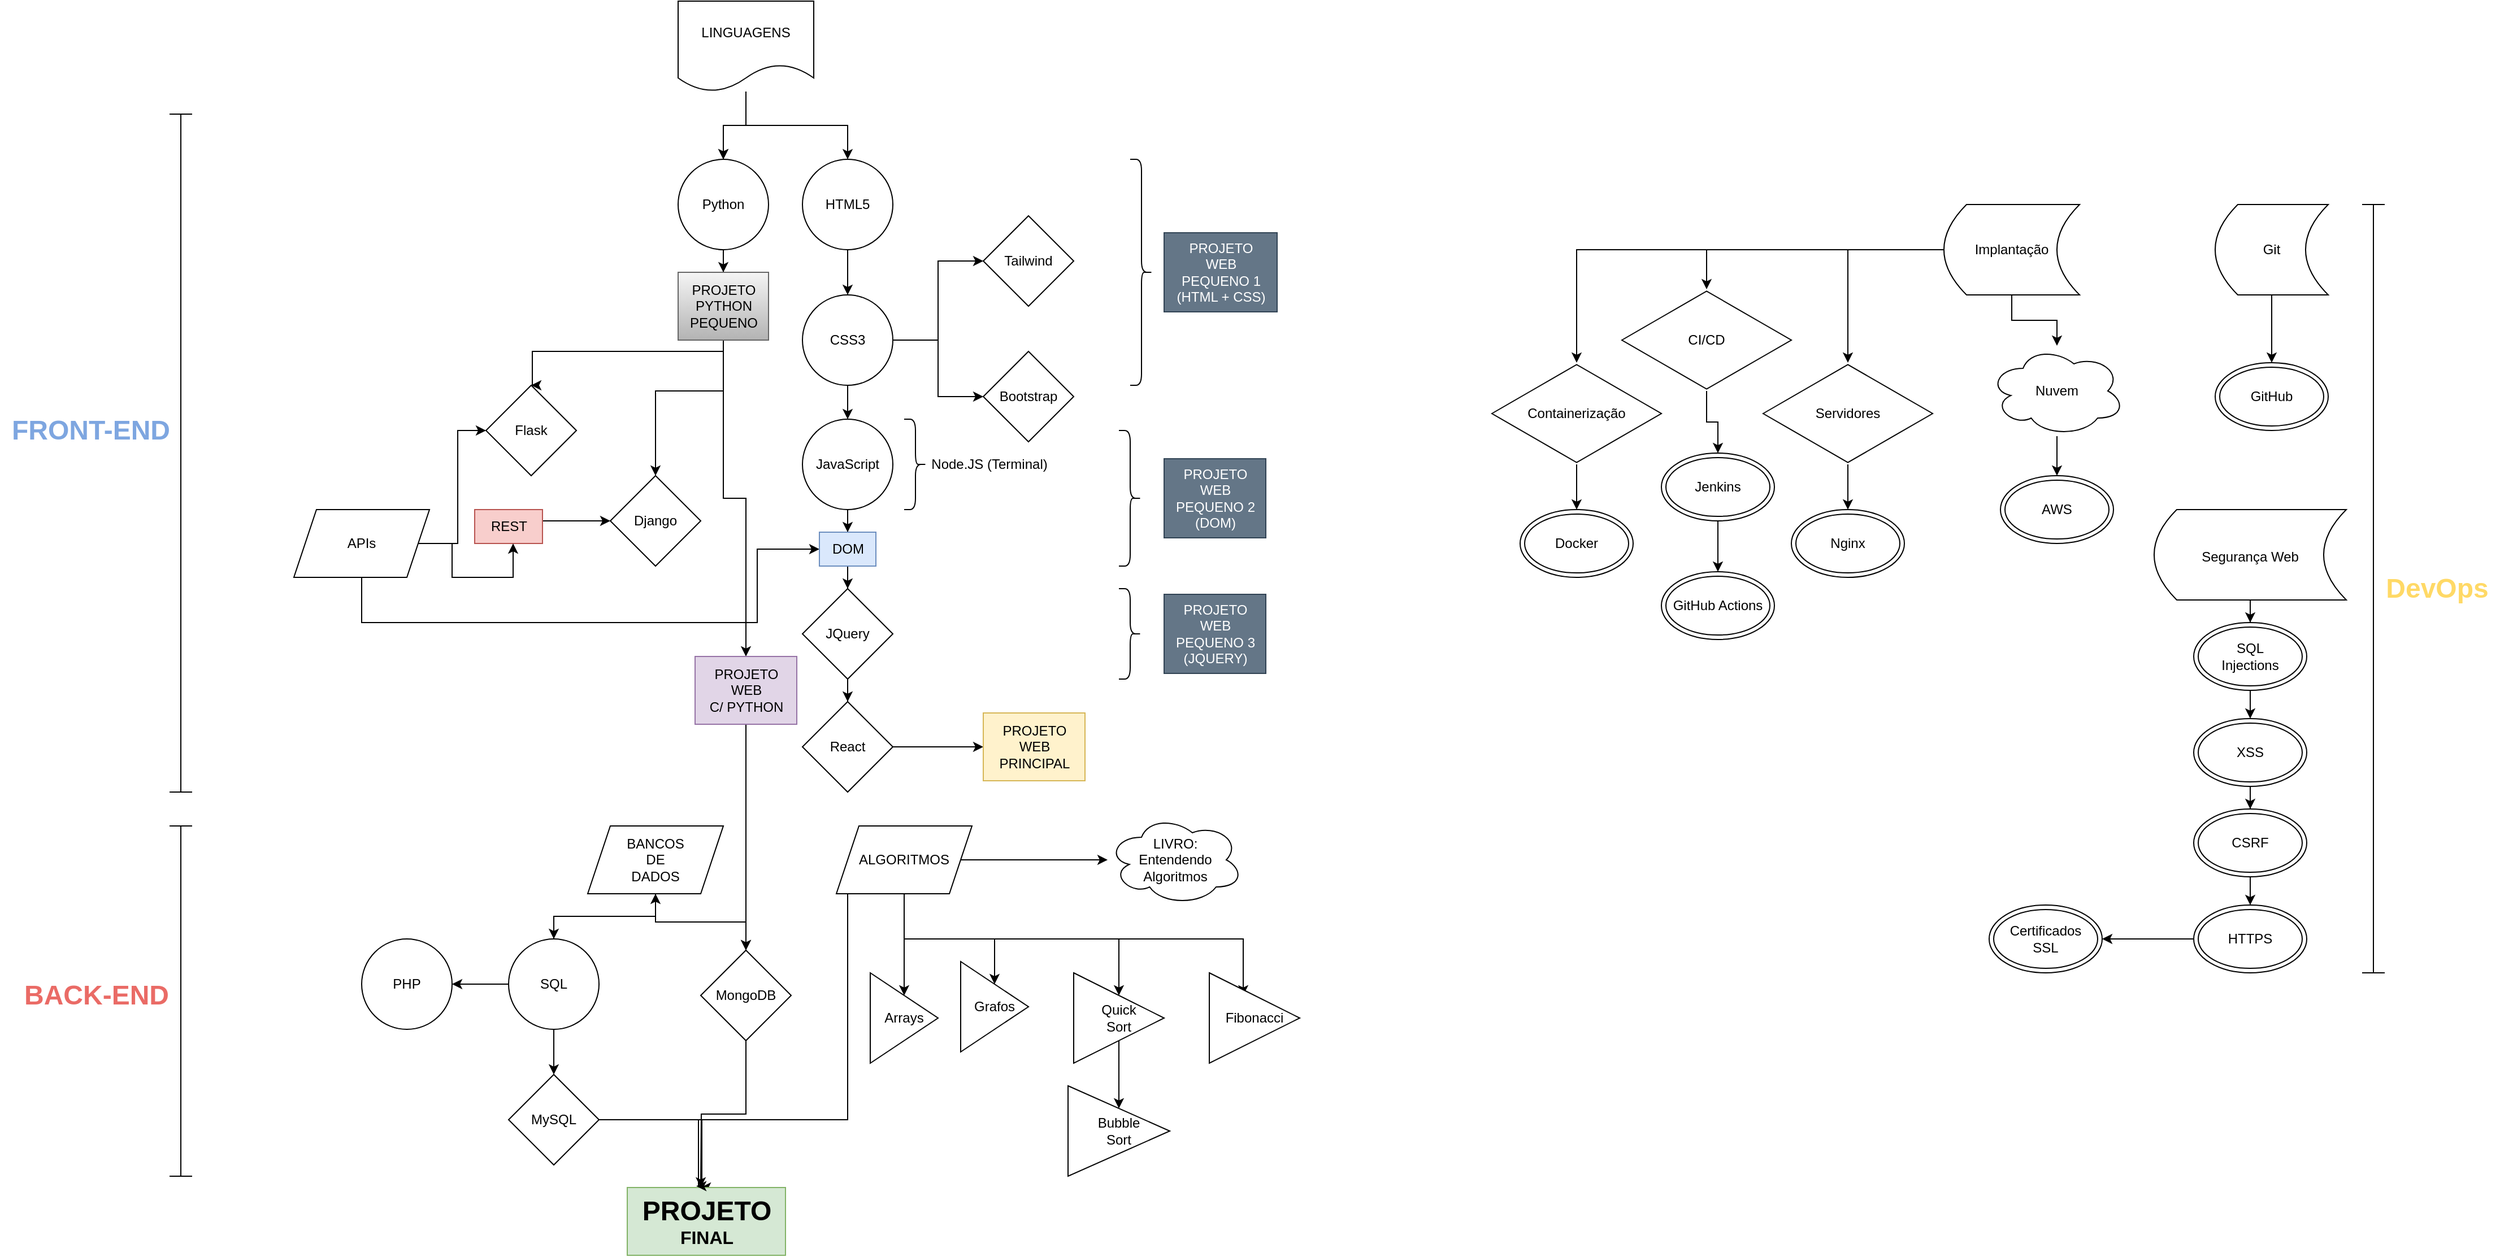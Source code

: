 <!--[if IE]><meta http-equiv="X-UA-Compatible" content="IE=5,IE=9" ><![endif]-->
<!DOCTYPE html>
<html>
<head>
<title>Full Stack Python.drawio.html</title>
<meta charset="utf-8"/>
</head>
<body>
<div class="mxgraph" style="max-width:100%;border:1px solid transparent;" data-mxgraph="{&quot;highlight&quot;:&quot;#0000ff&quot;,&quot;nav&quot;:true,&quot;resize&quot;:true,&quot;xml&quot;:&quot;&lt;mxfile host=\&quot;app.diagrams.net\&quot; agent=\&quot;Mozilla/5.0 (Windows NT 10.0; Win64; x64) AppleWebKit/537.36 (KHTML, like Gecko) Chrome/127.0.0.0 Safari/537.36\&quot; version=\&quot;24.7.4\&quot;&gt;&lt;diagram id=\&quot;C5RBs43oDa-KdzZeNtuy\&quot; name=\&quot;Page-1\&quot;&gt;&lt;mxGraphModel dx=\&quot;3217\&quot; dy=\&quot;1253\&quot; grid=\&quot;1\&quot; gridSize=\&quot;10\&quot; guides=\&quot;1\&quot; tooltips=\&quot;1\&quot; connect=\&quot;1\&quot; arrows=\&quot;1\&quot; fold=\&quot;1\&quot; page=\&quot;1\&quot; pageScale=\&quot;1\&quot; pageWidth=\&quot;827\&quot; pageHeight=\&quot;1169\&quot; math=\&quot;0\&quot; shadow=\&quot;0\&quot;&gt;&lt;root&gt;&lt;mxCell id=\&quot;WIyWlLk6GJQsqaUBKTNV-0\&quot;/&gt;&lt;mxCell id=\&quot;WIyWlLk6GJQsqaUBKTNV-1\&quot; parent=\&quot;WIyWlLk6GJQsqaUBKTNV-0\&quot;/&gt;&lt;mxCell id=\&quot;lRtglAJ0Ccgy0M72umLI-12\&quot; value=\&quot;\&quot; style=\&quot;edgeStyle=orthogonalEdgeStyle;rounded=0;orthogonalLoop=1;jettySize=auto;html=1;\&quot; parent=\&quot;WIyWlLk6GJQsqaUBKTNV-1\&quot; source=\&quot;lRtglAJ0Ccgy0M72umLI-10\&quot; target=\&quot;lRtglAJ0Ccgy0M72umLI-11\&quot; edge=\&quot;1\&quot;&gt;&lt;mxGeometry relative=\&quot;1\&quot; as=\&quot;geometry\&quot;/&gt;&lt;/mxCell&gt;&lt;mxCell id=\&quot;lRtglAJ0Ccgy0M72umLI-13\&quot; value=\&quot;\&quot; style=\&quot;edgeStyle=orthogonalEdgeStyle;rounded=0;orthogonalLoop=1;jettySize=auto;html=1;\&quot; parent=\&quot;WIyWlLk6GJQsqaUBKTNV-1\&quot; source=\&quot;lRtglAJ0Ccgy0M72umLI-10\&quot; target=\&quot;lRtglAJ0Ccgy0M72umLI-11\&quot; edge=\&quot;1\&quot;&gt;&lt;mxGeometry relative=\&quot;1\&quot; as=\&quot;geometry\&quot;/&gt;&lt;/mxCell&gt;&lt;mxCell id=\&quot;lRtglAJ0Ccgy0M72umLI-15\&quot; value=\&quot;\&quot; style=\&quot;edgeStyle=orthogonalEdgeStyle;rounded=0;orthogonalLoop=1;jettySize=auto;html=1;\&quot; parent=\&quot;WIyWlLk6GJQsqaUBKTNV-1\&quot; source=\&quot;lRtglAJ0Ccgy0M72umLI-10\&quot; target=\&quot;lRtglAJ0Ccgy0M72umLI-14\&quot; edge=\&quot;1\&quot;&gt;&lt;mxGeometry relative=\&quot;1\&quot; as=\&quot;geometry\&quot;/&gt;&lt;/mxCell&gt;&lt;mxCell id=\&quot;lRtglAJ0Ccgy0M72umLI-10\&quot; value=\&quot;LINGUAGENS\&quot; style=\&quot;shape=document;whiteSpace=wrap;html=1;boundedLbl=1;\&quot; parent=\&quot;WIyWlLk6GJQsqaUBKTNV-1\&quot; vertex=\&quot;1\&quot;&gt;&lt;mxGeometry x=\&quot;-150\&quot; y=\&quot;20\&quot; width=\&quot;120\&quot; height=\&quot;80\&quot; as=\&quot;geometry\&quot;/&gt;&lt;/mxCell&gt;&lt;mxCell id=\&quot;lRtglAJ0Ccgy0M72umLI-53\&quot; style=\&quot;edgeStyle=orthogonalEdgeStyle;rounded=0;orthogonalLoop=1;jettySize=auto;html=1;\&quot; parent=\&quot;WIyWlLk6GJQsqaUBKTNV-1\&quot; source=\&quot;lRtglAJ0Ccgy0M72umLI-94\&quot; target=\&quot;lRtglAJ0Ccgy0M72umLI-51\&quot; edge=\&quot;1\&quot;&gt;&lt;mxGeometry relative=\&quot;1\&quot; as=\&quot;geometry\&quot;/&gt;&lt;/mxCell&gt;&lt;mxCell id=\&quot;lRtglAJ0Ccgy0M72umLI-54\&quot; style=\&quot;edgeStyle=orthogonalEdgeStyle;rounded=0;orthogonalLoop=1;jettySize=auto;html=1;\&quot; parent=\&quot;WIyWlLk6GJQsqaUBKTNV-1\&quot; edge=\&quot;1\&quot;&gt;&lt;mxGeometry relative=\&quot;1\&quot; as=\&quot;geometry\&quot;&gt;&lt;mxPoint x=\&quot;-170\&quot; y=\&quot;440\&quot; as=\&quot;targetPoint\&quot;/&gt;&lt;mxPoint x=\&quot;-110\&quot; y=\&quot;290\&quot; as=\&quot;sourcePoint\&quot;/&gt;&lt;Array as=\&quot;points\&quot;&gt;&lt;mxPoint x=\&quot;-110\&quot; y=\&quot;365\&quot;/&gt;&lt;mxPoint x=\&quot;-170\&quot; y=\&quot;365\&quot;/&gt;&lt;mxPoint x=\&quot;-170\&quot; y=\&quot;440\&quot;/&gt;&lt;/Array&gt;&lt;/mxGeometry&gt;&lt;/mxCell&gt;&lt;mxCell id=\&quot;lRtglAJ0Ccgy0M72umLI-86\&quot; style=\&quot;edgeStyle=orthogonalEdgeStyle;rounded=0;orthogonalLoop=1;jettySize=auto;html=1;\&quot; parent=\&quot;WIyWlLk6GJQsqaUBKTNV-1\&quot; edge=\&quot;1\&quot;&gt;&lt;mxGeometry relative=\&quot;1\&quot; as=\&quot;geometry\&quot;&gt;&lt;mxPoint x=\&quot;-280\&quot; y=\&quot;360\&quot; as=\&quot;targetPoint\&quot;/&gt;&lt;mxPoint x=\&quot;-110\&quot; y=\&quot;260\&quot; as=\&quot;sourcePoint\&quot;/&gt;&lt;Array as=\&quot;points\&quot;&gt;&lt;mxPoint x=\&quot;-110\&quot; y=\&quot;330\&quot;/&gt;&lt;mxPoint x=\&quot;-279\&quot; y=\&quot;330\&quot;/&gt;&lt;/Array&gt;&lt;/mxGeometry&gt;&lt;/mxCell&gt;&lt;mxCell id=\&quot;lRtglAJ0Ccgy0M72umLI-11\&quot; value=\&quot;Python\&quot; style=\&quot;ellipse;whiteSpace=wrap;html=1;\&quot; parent=\&quot;WIyWlLk6GJQsqaUBKTNV-1\&quot; vertex=\&quot;1\&quot;&gt;&lt;mxGeometry x=\&quot;-150\&quot; y=\&quot;160\&quot; width=\&quot;80\&quot; height=\&quot;80\&quot; as=\&quot;geometry\&quot;/&gt;&lt;/mxCell&gt;&lt;mxCell id=\&quot;lRtglAJ0Ccgy0M72umLI-17\&quot; value=\&quot;\&quot; style=\&quot;edgeStyle=orthogonalEdgeStyle;rounded=0;orthogonalLoop=1;jettySize=auto;html=1;\&quot; parent=\&quot;WIyWlLk6GJQsqaUBKTNV-1\&quot; source=\&quot;lRtglAJ0Ccgy0M72umLI-14\&quot; target=\&quot;lRtglAJ0Ccgy0M72umLI-16\&quot; edge=\&quot;1\&quot;&gt;&lt;mxGeometry relative=\&quot;1\&quot; as=\&quot;geometry\&quot;/&gt;&lt;/mxCell&gt;&lt;mxCell id=\&quot;lRtglAJ0Ccgy0M72umLI-14\&quot; value=\&quot;HTML5\&quot; style=\&quot;ellipse;whiteSpace=wrap;html=1;\&quot; parent=\&quot;WIyWlLk6GJQsqaUBKTNV-1\&quot; vertex=\&quot;1\&quot;&gt;&lt;mxGeometry x=\&quot;-40\&quot; y=\&quot;160\&quot; width=\&quot;80\&quot; height=\&quot;80\&quot; as=\&quot;geometry\&quot;/&gt;&lt;/mxCell&gt;&lt;mxCell id=\&quot;lRtglAJ0Ccgy0M72umLI-19\&quot; value=\&quot;\&quot; style=\&quot;edgeStyle=orthogonalEdgeStyle;rounded=0;orthogonalLoop=1;jettySize=auto;html=1;\&quot; parent=\&quot;WIyWlLk6GJQsqaUBKTNV-1\&quot; source=\&quot;lRtglAJ0Ccgy0M72umLI-16\&quot; target=\&quot;lRtglAJ0Ccgy0M72umLI-18\&quot; edge=\&quot;1\&quot;&gt;&lt;mxGeometry relative=\&quot;1\&quot; as=\&quot;geometry\&quot;/&gt;&lt;/mxCell&gt;&lt;mxCell id=\&quot;lRtglAJ0Ccgy0M72umLI-33\&quot; value=\&quot;\&quot; style=\&quot;edgeStyle=orthogonalEdgeStyle;rounded=0;orthogonalLoop=1;jettySize=auto;html=1;\&quot; parent=\&quot;WIyWlLk6GJQsqaUBKTNV-1\&quot; source=\&quot;lRtglAJ0Ccgy0M72umLI-16\&quot; target=\&quot;lRtglAJ0Ccgy0M72umLI-32\&quot; edge=\&quot;1\&quot;&gt;&lt;mxGeometry relative=\&quot;1\&quot; as=\&quot;geometry\&quot;/&gt;&lt;/mxCell&gt;&lt;mxCell id=\&quot;lRtglAJ0Ccgy0M72umLI-37\&quot; value=\&quot;\&quot; style=\&quot;edgeStyle=orthogonalEdgeStyle;rounded=0;orthogonalLoop=1;jettySize=auto;html=1;\&quot; parent=\&quot;WIyWlLk6GJQsqaUBKTNV-1\&quot; source=\&quot;lRtglAJ0Ccgy0M72umLI-16\&quot; target=\&quot;lRtglAJ0Ccgy0M72umLI-36\&quot; edge=\&quot;1\&quot;&gt;&lt;mxGeometry relative=\&quot;1\&quot; as=\&quot;geometry\&quot;/&gt;&lt;/mxCell&gt;&lt;mxCell id=\&quot;lRtglAJ0Ccgy0M72umLI-16\&quot; value=\&quot;CSS3\&quot; style=\&quot;ellipse;whiteSpace=wrap;html=1;\&quot; parent=\&quot;WIyWlLk6GJQsqaUBKTNV-1\&quot; vertex=\&quot;1\&quot;&gt;&lt;mxGeometry x=\&quot;-40\&quot; y=\&quot;280\&quot; width=\&quot;80\&quot; height=\&quot;80\&quot; as=\&quot;geometry\&quot;/&gt;&lt;/mxCell&gt;&lt;mxCell id=\&quot;lRtglAJ0Ccgy0M72umLI-25\&quot; value=\&quot;\&quot; style=\&quot;edgeStyle=orthogonalEdgeStyle;rounded=0;orthogonalLoop=1;jettySize=auto;html=1;\&quot; parent=\&quot;WIyWlLk6GJQsqaUBKTNV-1\&quot; source=\&quot;lRtglAJ0Ccgy0M72umLI-89\&quot; target=\&quot;lRtglAJ0Ccgy0M72umLI-24\&quot; edge=\&quot;1\&quot;&gt;&lt;mxGeometry relative=\&quot;1\&quot; as=\&quot;geometry\&quot;/&gt;&lt;/mxCell&gt;&lt;mxCell id=\&quot;lRtglAJ0Ccgy0M72umLI-18\&quot; value=\&quot;JavaScript\&quot; style=\&quot;ellipse;whiteSpace=wrap;html=1;\&quot; parent=\&quot;WIyWlLk6GJQsqaUBKTNV-1\&quot; vertex=\&quot;1\&quot;&gt;&lt;mxGeometry x=\&quot;-40\&quot; y=\&quot;390\&quot; width=\&quot;80\&quot; height=\&quot;80\&quot; as=\&quot;geometry\&quot;/&gt;&lt;/mxCell&gt;&lt;mxCell id=\&quot;lRtglAJ0Ccgy0M72umLI-20\&quot; value=\&quot;\&quot; style=\&quot;shape=curlyBracket;whiteSpace=wrap;html=1;rounded=1;labelPosition=left;verticalLabelPosition=middle;align=right;verticalAlign=middle;rotation=-180;\&quot; parent=\&quot;WIyWlLk6GJQsqaUBKTNV-1\&quot; vertex=\&quot;1\&quot;&gt;&lt;mxGeometry x=\&quot;50\&quot; y=\&quot;390\&quot; width=\&quot;20\&quot; height=\&quot;80\&quot; as=\&quot;geometry\&quot;/&gt;&lt;/mxCell&gt;&lt;mxCell id=\&quot;lRtglAJ0Ccgy0M72umLI-21\&quot; value=\&quot;Node.JS (Terminal)\&quot; style=\&quot;text;html=1;align=center;verticalAlign=middle;resizable=0;points=[];autosize=1;strokeColor=none;fillColor=none;\&quot; parent=\&quot;WIyWlLk6GJQsqaUBKTNV-1\&quot; vertex=\&quot;1\&quot;&gt;&lt;mxGeometry x=\&quot;60\&quot; y=\&quot;415\&quot; width=\&quot;130\&quot; height=\&quot;30\&quot; as=\&quot;geometry\&quot;/&gt;&lt;/mxCell&gt;&lt;mxCell id=\&quot;lRtglAJ0Ccgy0M72umLI-22\&quot; value=\&quot;\&quot; style=\&quot;shape=crossbar;whiteSpace=wrap;html=1;rounded=1;direction=south;\&quot; parent=\&quot;WIyWlLk6GJQsqaUBKTNV-1\&quot; vertex=\&quot;1\&quot;&gt;&lt;mxGeometry x=\&quot;-600\&quot; y=\&quot;120\&quot; width=\&quot;20\&quot; height=\&quot;600\&quot; as=\&quot;geometry\&quot;/&gt;&lt;/mxCell&gt;&lt;mxCell id=\&quot;lRtglAJ0Ccgy0M72umLI-27\&quot; value=\&quot;\&quot; style=\&quot;edgeStyle=orthogonalEdgeStyle;rounded=0;orthogonalLoop=1;jettySize=auto;html=1;\&quot; parent=\&quot;WIyWlLk6GJQsqaUBKTNV-1\&quot; source=\&quot;lRtglAJ0Ccgy0M72umLI-24\&quot; target=\&quot;lRtglAJ0Ccgy0M72umLI-26\&quot; edge=\&quot;1\&quot;&gt;&lt;mxGeometry relative=\&quot;1\&quot; as=\&quot;geometry\&quot;/&gt;&lt;/mxCell&gt;&lt;mxCell id=\&quot;lRtglAJ0Ccgy0M72umLI-24\&quot; value=\&quot;JQuery\&quot; style=\&quot;rhombus;whiteSpace=wrap;html=1;\&quot; parent=\&quot;WIyWlLk6GJQsqaUBKTNV-1\&quot; vertex=\&quot;1\&quot;&gt;&lt;mxGeometry x=\&quot;-40\&quot; y=\&quot;540\&quot; width=\&quot;80\&quot; height=\&quot;80\&quot; as=\&quot;geometry\&quot;/&gt;&lt;/mxCell&gt;&lt;mxCell id=\&quot;lRtglAJ0Ccgy0M72umLI-96\&quot; style=\&quot;edgeStyle=orthogonalEdgeStyle;rounded=0;orthogonalLoop=1;jettySize=auto;html=1;\&quot; parent=\&quot;WIyWlLk6GJQsqaUBKTNV-1\&quot; source=\&quot;lRtglAJ0Ccgy0M72umLI-26\&quot; edge=\&quot;1\&quot;&gt;&lt;mxGeometry relative=\&quot;1\&quot; as=\&quot;geometry\&quot;&gt;&lt;mxPoint x=\&quot;120\&quot; y=\&quot;680\&quot; as=\&quot;targetPoint\&quot;/&gt;&lt;/mxGeometry&gt;&lt;/mxCell&gt;&lt;mxCell id=\&quot;lRtglAJ0Ccgy0M72umLI-26\&quot; value=\&quot;React\&quot; style=\&quot;rhombus;whiteSpace=wrap;html=1;\&quot; parent=\&quot;WIyWlLk6GJQsqaUBKTNV-1\&quot; vertex=\&quot;1\&quot;&gt;&lt;mxGeometry x=\&quot;-40\&quot; y=\&quot;640\&quot; width=\&quot;80\&quot; height=\&quot;80\&quot; as=\&quot;geometry\&quot;/&gt;&lt;/mxCell&gt;&lt;mxCell id=\&quot;lRtglAJ0Ccgy0M72umLI-28\&quot; value=\&quot;&amp;lt;b&amp;gt;&amp;lt;font color=&amp;quot;#7ea6e0&amp;quot; style=&amp;quot;font-size: 24px;&amp;quot;&amp;gt;FRONT-END&amp;lt;/font&amp;gt;&amp;lt;/b&amp;gt;\&quot; style=\&quot;text;html=1;align=center;verticalAlign=middle;resizable=0;points=[];autosize=1;strokeColor=none;fillColor=none;\&quot; parent=\&quot;WIyWlLk6GJQsqaUBKTNV-1\&quot; vertex=\&quot;1\&quot;&gt;&lt;mxGeometry x=\&quot;-750\&quot; y=\&quot;380\&quot; width=\&quot;160\&quot; height=\&quot;40\&quot; as=\&quot;geometry\&quot;/&gt;&lt;/mxCell&gt;&lt;mxCell id=\&quot;lRtglAJ0Ccgy0M72umLI-43\&quot; value=\&quot;\&quot; style=\&quot;edgeStyle=orthogonalEdgeStyle;rounded=0;orthogonalLoop=1;jettySize=auto;html=1;\&quot; parent=\&quot;WIyWlLk6GJQsqaUBKTNV-1\&quot; source=\&quot;lRtglAJ0Ccgy0M72umLI-30\&quot; target=\&quot;lRtglAJ0Ccgy0M72umLI-42\&quot; edge=\&quot;1\&quot;&gt;&lt;mxGeometry relative=\&quot;1\&quot; as=\&quot;geometry\&quot;/&gt;&lt;/mxCell&gt;&lt;mxCell id=\&quot;lRtglAJ0Ccgy0M72umLI-52\&quot; value=\&quot;\&quot; style=\&quot;edgeStyle=orthogonalEdgeStyle;rounded=0;orthogonalLoop=1;jettySize=auto;html=1;\&quot; parent=\&quot;WIyWlLk6GJQsqaUBKTNV-1\&quot; source=\&quot;lRtglAJ0Ccgy0M72umLI-30\&quot; target=\&quot;lRtglAJ0Ccgy0M72umLI-51\&quot; edge=\&quot;1\&quot;&gt;&lt;mxGeometry relative=\&quot;1\&quot; as=\&quot;geometry\&quot;/&gt;&lt;/mxCell&gt;&lt;mxCell id=\&quot;lRtglAJ0Ccgy0M72umLI-30\&quot; value=\&quot;BANCOS&amp;lt;div&amp;gt;DE&amp;lt;/div&amp;gt;&amp;lt;div&amp;gt;DADOS&amp;lt;/div&amp;gt;\&quot; style=\&quot;shape=parallelogram;perimeter=parallelogramPerimeter;whiteSpace=wrap;html=1;fixedSize=1;\&quot; parent=\&quot;WIyWlLk6GJQsqaUBKTNV-1\&quot; vertex=\&quot;1\&quot;&gt;&lt;mxGeometry x=\&quot;-230\&quot; y=\&quot;750\&quot; width=\&quot;120\&quot; height=\&quot;60\&quot; as=\&quot;geometry\&quot;/&gt;&lt;/mxCell&gt;&lt;mxCell id=\&quot;lRtglAJ0Ccgy0M72umLI-62\&quot; value=\&quot;\&quot; style=\&quot;edgeStyle=orthogonalEdgeStyle;rounded=0;orthogonalLoop=1;jettySize=auto;html=1;\&quot; parent=\&quot;WIyWlLk6GJQsqaUBKTNV-1\&quot; source=\&quot;lRtglAJ0Ccgy0M72umLI-31\&quot; target=\&quot;lRtglAJ0Ccgy0M72umLI-61\&quot; edge=\&quot;1\&quot;&gt;&lt;mxGeometry relative=\&quot;1\&quot; as=\&quot;geometry\&quot;/&gt;&lt;/mxCell&gt;&lt;mxCell id=\&quot;lRtglAJ0Ccgy0M72umLI-64\&quot; value=\&quot;\&quot; style=\&quot;edgeStyle=orthogonalEdgeStyle;rounded=0;orthogonalLoop=1;jettySize=auto;html=1;\&quot; parent=\&quot;WIyWlLk6GJQsqaUBKTNV-1\&quot; source=\&quot;lRtglAJ0Ccgy0M72umLI-31\&quot; target=\&quot;lRtglAJ0Ccgy0M72umLI-63\&quot; edge=\&quot;1\&quot;&gt;&lt;mxGeometry relative=\&quot;1\&quot; as=\&quot;geometry\&quot;/&gt;&lt;/mxCell&gt;&lt;mxCell id=\&quot;lRtglAJ0Ccgy0M72umLI-65\&quot; style=\&quot;edgeStyle=orthogonalEdgeStyle;rounded=0;orthogonalLoop=1;jettySize=auto;html=1;\&quot; parent=\&quot;WIyWlLk6GJQsqaUBKTNV-1\&quot; source=\&quot;lRtglAJ0Ccgy0M72umLI-31\&quot; edge=\&quot;1\&quot;&gt;&lt;mxGeometry relative=\&quot;1\&quot; as=\&quot;geometry\&quot;&gt;&lt;mxPoint x=\&quot;130\&quot; y=\&quot;890\&quot; as=\&quot;targetPoint\&quot;/&gt;&lt;Array as=\&quot;points\&quot;&gt;&lt;mxPoint x=\&quot;50\&quot; y=\&quot;850\&quot;/&gt;&lt;mxPoint x=\&quot;130\&quot; y=\&quot;850\&quot;/&gt;&lt;mxPoint x=\&quot;130\&quot; y=\&quot;890\&quot;/&gt;&lt;/Array&gt;&lt;/mxGeometry&gt;&lt;/mxCell&gt;&lt;mxCell id=\&quot;lRtglAJ0Ccgy0M72umLI-70\&quot; style=\&quot;edgeStyle=orthogonalEdgeStyle;rounded=0;orthogonalLoop=1;jettySize=auto;html=1;\&quot; parent=\&quot;WIyWlLk6GJQsqaUBKTNV-1\&quot; source=\&quot;lRtglAJ0Ccgy0M72umLI-31\&quot; edge=\&quot;1\&quot;&gt;&lt;mxGeometry relative=\&quot;1\&quot; as=\&quot;geometry\&quot;&gt;&lt;mxPoint x=\&quot;240\&quot; y=\&quot;900\&quot; as=\&quot;targetPoint\&quot;/&gt;&lt;Array as=\&quot;points\&quot;&gt;&lt;mxPoint x=\&quot;50\&quot; y=\&quot;850\&quot;/&gt;&lt;mxPoint x=\&quot;240\&quot; y=\&quot;850\&quot;/&gt;&lt;mxPoint x=\&quot;240\&quot; y=\&quot;900\&quot;/&gt;&lt;/Array&gt;&lt;/mxGeometry&gt;&lt;/mxCell&gt;&lt;mxCell id=\&quot;lRtglAJ0Ccgy0M72umLI-31\&quot; value=\&quot;ALGORITMOS\&quot; style=\&quot;shape=parallelogram;perimeter=parallelogramPerimeter;whiteSpace=wrap;html=1;fixedSize=1;\&quot; parent=\&quot;WIyWlLk6GJQsqaUBKTNV-1\&quot; vertex=\&quot;1\&quot;&gt;&lt;mxGeometry x=\&quot;-10\&quot; y=\&quot;750\&quot; width=\&quot;120\&quot; height=\&quot;60\&quot; as=\&quot;geometry\&quot;/&gt;&lt;/mxCell&gt;&lt;mxCell id=\&quot;lRtglAJ0Ccgy0M72umLI-32\&quot; value=\&quot;Tailwind\&quot; style=\&quot;rhombus;whiteSpace=wrap;html=1;\&quot; parent=\&quot;WIyWlLk6GJQsqaUBKTNV-1\&quot; vertex=\&quot;1\&quot;&gt;&lt;mxGeometry x=\&quot;120\&quot; y=\&quot;210\&quot; width=\&quot;80\&quot; height=\&quot;80\&quot; as=\&quot;geometry\&quot;/&gt;&lt;/mxCell&gt;&lt;mxCell id=\&quot;lRtglAJ0Ccgy0M72umLI-36\&quot; value=\&quot;Bootstrap\&quot; style=\&quot;rhombus;whiteSpace=wrap;html=1;\&quot; parent=\&quot;WIyWlLk6GJQsqaUBKTNV-1\&quot; vertex=\&quot;1\&quot;&gt;&lt;mxGeometry x=\&quot;120\&quot; y=\&quot;330\&quot; width=\&quot;80\&quot; height=\&quot;80\&quot; as=\&quot;geometry\&quot;/&gt;&lt;/mxCell&gt;&lt;mxCell id=\&quot;lRtglAJ0Ccgy0M72umLI-45\&quot; value=\&quot;\&quot; style=\&quot;edgeStyle=orthogonalEdgeStyle;rounded=0;orthogonalLoop=1;jettySize=auto;html=1;\&quot; parent=\&quot;WIyWlLk6GJQsqaUBKTNV-1\&quot; source=\&quot;lRtglAJ0Ccgy0M72umLI-42\&quot; target=\&quot;lRtglAJ0Ccgy0M72umLI-44\&quot; edge=\&quot;1\&quot;&gt;&lt;mxGeometry relative=\&quot;1\&quot; as=\&quot;geometry\&quot;/&gt;&lt;/mxCell&gt;&lt;mxCell id=\&quot;lRtglAJ0Ccgy0M72umLI-47\&quot; value=\&quot;\&quot; style=\&quot;edgeStyle=orthogonalEdgeStyle;rounded=0;orthogonalLoop=1;jettySize=auto;html=1;\&quot; parent=\&quot;WIyWlLk6GJQsqaUBKTNV-1\&quot; source=\&quot;lRtglAJ0Ccgy0M72umLI-42\&quot; target=\&quot;lRtglAJ0Ccgy0M72umLI-46\&quot; edge=\&quot;1\&quot;&gt;&lt;mxGeometry relative=\&quot;1\&quot; as=\&quot;geometry\&quot;/&gt;&lt;/mxCell&gt;&lt;mxCell id=\&quot;lRtglAJ0Ccgy0M72umLI-50\&quot; value=\&quot;\&quot; style=\&quot;edgeStyle=orthogonalEdgeStyle;rounded=0;orthogonalLoop=1;jettySize=auto;html=1;\&quot; parent=\&quot;WIyWlLk6GJQsqaUBKTNV-1\&quot; source=\&quot;lRtglAJ0Ccgy0M72umLI-42\&quot; target=\&quot;lRtglAJ0Ccgy0M72umLI-30\&quot; edge=\&quot;1\&quot;&gt;&lt;mxGeometry relative=\&quot;1\&quot; as=\&quot;geometry\&quot;/&gt;&lt;/mxCell&gt;&lt;mxCell id=\&quot;lRtglAJ0Ccgy0M72umLI-42\&quot; value=\&quot;SQL\&quot; style=\&quot;ellipse;whiteSpace=wrap;html=1;\&quot; parent=\&quot;WIyWlLk6GJQsqaUBKTNV-1\&quot; vertex=\&quot;1\&quot;&gt;&lt;mxGeometry x=\&quot;-300\&quot; y=\&quot;850\&quot; width=\&quot;80\&quot; height=\&quot;80\&quot; as=\&quot;geometry\&quot;/&gt;&lt;/mxCell&gt;&lt;mxCell id=\&quot;lRtglAJ0Ccgy0M72umLI-44\&quot; value=\&quot;PHP\&quot; style=\&quot;ellipse;whiteSpace=wrap;html=1;\&quot; parent=\&quot;WIyWlLk6GJQsqaUBKTNV-1\&quot; vertex=\&quot;1\&quot;&gt;&lt;mxGeometry x=\&quot;-430\&quot; y=\&quot;850\&quot; width=\&quot;80\&quot; height=\&quot;80\&quot; as=\&quot;geometry\&quot;/&gt;&lt;/mxCell&gt;&lt;mxCell id=\&quot;lRtglAJ0Ccgy0M72umLI-98\&quot; style=\&quot;edgeStyle=orthogonalEdgeStyle;rounded=0;orthogonalLoop=1;jettySize=auto;html=1;\&quot; parent=\&quot;WIyWlLk6GJQsqaUBKTNV-1\&quot; source=\&quot;lRtglAJ0Ccgy0M72umLI-46\&quot; edge=\&quot;1\&quot;&gt;&lt;mxGeometry relative=\&quot;1\&quot; as=\&quot;geometry\&quot;&gt;&lt;mxPoint x=\&quot;-130\&quot; y=\&quot;1070\&quot; as=\&quot;targetPoint\&quot;/&gt;&lt;Array as=\&quot;points\&quot;&gt;&lt;mxPoint x=\&quot;-129\&quot; y=\&quot;1010\&quot;/&gt;&lt;/Array&gt;&lt;/mxGeometry&gt;&lt;/mxCell&gt;&lt;mxCell id=\&quot;lRtglAJ0Ccgy0M72umLI-46\&quot; value=\&quot;MySQL\&quot; style=\&quot;rhombus;whiteSpace=wrap;html=1;\&quot; parent=\&quot;WIyWlLk6GJQsqaUBKTNV-1\&quot; vertex=\&quot;1\&quot;&gt;&lt;mxGeometry x=\&quot;-300\&quot; y=\&quot;970\&quot; width=\&quot;80\&quot; height=\&quot;80\&quot; as=\&quot;geometry\&quot;/&gt;&lt;/mxCell&gt;&lt;mxCell id=\&quot;lRtglAJ0Ccgy0M72umLI-99\&quot; style=\&quot;edgeStyle=orthogonalEdgeStyle;rounded=0;orthogonalLoop=1;jettySize=auto;html=1;\&quot; parent=\&quot;WIyWlLk6GJQsqaUBKTNV-1\&quot; source=\&quot;lRtglAJ0Ccgy0M72umLI-51\&quot; edge=\&quot;1\&quot;&gt;&lt;mxGeometry relative=\&quot;1\&quot; as=\&quot;geometry\&quot;&gt;&lt;mxPoint x=\&quot;-130\&quot; y=\&quot;1070\&quot; as=\&quot;targetPoint\&quot;/&gt;&lt;/mxGeometry&gt;&lt;/mxCell&gt;&lt;mxCell id=\&quot;lRtglAJ0Ccgy0M72umLI-51\&quot; value=\&quot;MongoDB\&quot; style=\&quot;rhombus;whiteSpace=wrap;html=1;\&quot; parent=\&quot;WIyWlLk6GJQsqaUBKTNV-1\&quot; vertex=\&quot;1\&quot;&gt;&lt;mxGeometry x=\&quot;-130\&quot; y=\&quot;860\&quot; width=\&quot;80\&quot; height=\&quot;80\&quot; as=\&quot;geometry\&quot;/&gt;&lt;/mxCell&gt;&lt;mxCell id=\&quot;lRtglAJ0Ccgy0M72umLI-55\&quot; value=\&quot;Django\&quot; style=\&quot;rhombus;whiteSpace=wrap;html=1;\&quot; parent=\&quot;WIyWlLk6GJQsqaUBKTNV-1\&quot; vertex=\&quot;1\&quot;&gt;&lt;mxGeometry x=\&quot;-210\&quot; y=\&quot;440\&quot; width=\&quot;80\&quot; height=\&quot;80\&quot; as=\&quot;geometry\&quot;/&gt;&lt;/mxCell&gt;&lt;mxCell id=\&quot;lRtglAJ0Ccgy0M72umLI-56\&quot; value=\&quot;\&quot; style=\&quot;shape=crossbar;whiteSpace=wrap;html=1;rounded=1;direction=south;\&quot; parent=\&quot;WIyWlLk6GJQsqaUBKTNV-1\&quot; vertex=\&quot;1\&quot;&gt;&lt;mxGeometry x=\&quot;-600\&quot; y=\&quot;750\&quot; width=\&quot;20\&quot; height=\&quot;310\&quot; as=\&quot;geometry\&quot;/&gt;&lt;/mxCell&gt;&lt;mxCell id=\&quot;lRtglAJ0Ccgy0M72umLI-57\&quot; value=\&quot;&amp;lt;b&amp;gt;&amp;lt;font color=&amp;quot;#ea6b66&amp;quot; style=&amp;quot;font-size: 24px;&amp;quot;&amp;gt;BACK-END&amp;lt;/font&amp;gt;&amp;lt;/b&amp;gt;\&quot; style=\&quot;text;html=1;align=center;verticalAlign=middle;resizable=0;points=[];autosize=1;strokeColor=none;fillColor=none;\&quot; parent=\&quot;WIyWlLk6GJQsqaUBKTNV-1\&quot; vertex=\&quot;1\&quot;&gt;&lt;mxGeometry x=\&quot;-740\&quot; y=\&quot;880\&quot; width=\&quot;150\&quot; height=\&quot;40\&quot; as=\&quot;geometry\&quot;/&gt;&lt;/mxCell&gt;&lt;mxCell id=\&quot;lRtglAJ0Ccgy0M72umLI-61\&quot; value=\&quot;LIVRO:&amp;lt;div&amp;gt;Entendendo&amp;lt;/div&amp;gt;&amp;lt;div&amp;gt;Algoritmos&amp;lt;/div&amp;gt;\&quot; style=\&quot;ellipse;shape=cloud;whiteSpace=wrap;html=1;\&quot; parent=\&quot;WIyWlLk6GJQsqaUBKTNV-1\&quot; vertex=\&quot;1\&quot;&gt;&lt;mxGeometry x=\&quot;230\&quot; y=\&quot;740\&quot; width=\&quot;120\&quot; height=\&quot;80\&quot; as=\&quot;geometry\&quot;/&gt;&lt;/mxCell&gt;&lt;mxCell id=\&quot;lRtglAJ0Ccgy0M72umLI-63\&quot; value=\&quot;Arrays\&quot; style=\&quot;triangle;whiteSpace=wrap;html=1;\&quot; parent=\&quot;WIyWlLk6GJQsqaUBKTNV-1\&quot; vertex=\&quot;1\&quot;&gt;&lt;mxGeometry x=\&quot;20\&quot; y=\&quot;880\&quot; width=\&quot;60\&quot; height=\&quot;80\&quot; as=\&quot;geometry\&quot;/&gt;&lt;/mxCell&gt;&lt;mxCell id=\&quot;lRtglAJ0Ccgy0M72umLI-66\&quot; value=\&quot;Grafos\&quot; style=\&quot;triangle;whiteSpace=wrap;html=1;\&quot; parent=\&quot;WIyWlLk6GJQsqaUBKTNV-1\&quot; vertex=\&quot;1\&quot;&gt;&lt;mxGeometry x=\&quot;100\&quot; y=\&quot;870\&quot; width=\&quot;60\&quot; height=\&quot;80\&quot; as=\&quot;geometry\&quot;/&gt;&lt;/mxCell&gt;&lt;mxCell id=\&quot;lRtglAJ0Ccgy0M72umLI-73\&quot; value=\&quot;\&quot; style=\&quot;edgeStyle=orthogonalEdgeStyle;rounded=0;orthogonalLoop=1;jettySize=auto;html=1;\&quot; parent=\&quot;WIyWlLk6GJQsqaUBKTNV-1\&quot; source=\&quot;lRtglAJ0Ccgy0M72umLI-71\&quot; target=\&quot;lRtglAJ0Ccgy0M72umLI-72\&quot; edge=\&quot;1\&quot;&gt;&lt;mxGeometry relative=\&quot;1\&quot; as=\&quot;geometry\&quot;/&gt;&lt;/mxCell&gt;&lt;mxCell id=\&quot;lRtglAJ0Ccgy0M72umLI-71\&quot; value=\&quot;Quick&amp;lt;div&amp;gt;Sort&amp;lt;/div&amp;gt;\&quot; style=\&quot;triangle;whiteSpace=wrap;html=1;\&quot; parent=\&quot;WIyWlLk6GJQsqaUBKTNV-1\&quot; vertex=\&quot;1\&quot;&gt;&lt;mxGeometry x=\&quot;200\&quot; y=\&quot;880\&quot; width=\&quot;80\&quot; height=\&quot;80\&quot; as=\&quot;geometry\&quot;/&gt;&lt;/mxCell&gt;&lt;mxCell id=\&quot;lRtglAJ0Ccgy0M72umLI-72\&quot; value=\&quot;Bubble&amp;lt;div&amp;gt;Sort&amp;lt;/div&amp;gt;\&quot; style=\&quot;triangle;whiteSpace=wrap;html=1;\&quot; parent=\&quot;WIyWlLk6GJQsqaUBKTNV-1\&quot; vertex=\&quot;1\&quot;&gt;&lt;mxGeometry x=\&quot;195\&quot; y=\&quot;980\&quot; width=\&quot;90\&quot; height=\&quot;80\&quot; as=\&quot;geometry\&quot;/&gt;&lt;/mxCell&gt;&lt;mxCell id=\&quot;lRtglAJ0Ccgy0M72umLI-74\&quot; style=\&quot;edgeStyle=orthogonalEdgeStyle;rounded=0;orthogonalLoop=1;jettySize=auto;html=1;\&quot; parent=\&quot;WIyWlLk6GJQsqaUBKTNV-1\&quot; edge=\&quot;1\&quot;&gt;&lt;mxGeometry relative=\&quot;1\&quot; as=\&quot;geometry\&quot;&gt;&lt;mxPoint x=\&quot;350\&quot; y=\&quot;900\&quot; as=\&quot;targetPoint\&quot;/&gt;&lt;mxPoint x=\&quot;50\&quot; y=\&quot;810\&quot; as=\&quot;sourcePoint\&quot;/&gt;&lt;Array as=\&quot;points\&quot;&gt;&lt;mxPoint x=\&quot;50\&quot; y=\&quot;850\&quot;/&gt;&lt;mxPoint x=\&quot;350\&quot; y=\&quot;850\&quot;/&gt;&lt;mxPoint x=\&quot;350\&quot; y=\&quot;900\&quot;/&gt;&lt;/Array&gt;&lt;/mxGeometry&gt;&lt;/mxCell&gt;&lt;mxCell id=\&quot;lRtglAJ0Ccgy0M72umLI-75\&quot; value=\&quot;Fibonacci\&quot; style=\&quot;triangle;whiteSpace=wrap;html=1;\&quot; parent=\&quot;WIyWlLk6GJQsqaUBKTNV-1\&quot; vertex=\&quot;1\&quot;&gt;&lt;mxGeometry x=\&quot;320\&quot; y=\&quot;880\&quot; width=\&quot;80\&quot; height=\&quot;80\&quot; as=\&quot;geometry\&quot;/&gt;&lt;/mxCell&gt;&lt;mxCell id=\&quot;lRtglAJ0Ccgy0M72umLI-79\&quot; style=\&quot;edgeStyle=orthogonalEdgeStyle;rounded=0;orthogonalLoop=1;jettySize=auto;html=1;\&quot; parent=\&quot;WIyWlLk6GJQsqaUBKTNV-1\&quot; source=\&quot;lRtglAJ0Ccgy0M72umLI-78\&quot; target=\&quot;lRtglAJ0Ccgy0M72umLI-89\&quot; edge=\&quot;1\&quot;&gt;&lt;mxGeometry relative=\&quot;1\&quot; as=\&quot;geometry\&quot;&gt;&lt;mxPoint x=\&quot;-30\&quot; y=\&quot;510\&quot; as=\&quot;targetPoint\&quot;/&gt;&lt;Array as=\&quot;points\&quot;&gt;&lt;mxPoint x=\&quot;-430\&quot; y=\&quot;570\&quot;/&gt;&lt;mxPoint x=\&quot;-80\&quot; y=\&quot;570\&quot;/&gt;&lt;mxPoint x=\&quot;-80\&quot; y=\&quot;505\&quot;/&gt;&lt;/Array&gt;&lt;/mxGeometry&gt;&lt;/mxCell&gt;&lt;mxCell id=\&quot;lRtglAJ0Ccgy0M72umLI-82\&quot; style=\&quot;edgeStyle=orthogonalEdgeStyle;rounded=0;orthogonalLoop=1;jettySize=auto;html=1;entryX=0;entryY=0.5;entryDx=0;entryDy=0;\&quot; parent=\&quot;WIyWlLk6GJQsqaUBKTNV-1\&quot; source=\&quot;lRtglAJ0Ccgy0M72umLI-83\&quot; target=\&quot;lRtglAJ0Ccgy0M72umLI-55\&quot; edge=\&quot;1\&quot;&gt;&lt;mxGeometry relative=\&quot;1\&quot; as=\&quot;geometry\&quot;&gt;&lt;Array as=\&quot;points\&quot;&gt;&lt;mxPoint x=\&quot;-250\&quot; y=\&quot;480\&quot;/&gt;&lt;mxPoint x=\&quot;-250\&quot; y=\&quot;480\&quot;/&gt;&lt;/Array&gt;&lt;/mxGeometry&gt;&lt;/mxCell&gt;&lt;mxCell id=\&quot;lRtglAJ0Ccgy0M72umLI-88\&quot; style=\&quot;edgeStyle=orthogonalEdgeStyle;rounded=0;orthogonalLoop=1;jettySize=auto;html=1;entryX=0;entryY=0.5;entryDx=0;entryDy=0;\&quot; parent=\&quot;WIyWlLk6GJQsqaUBKTNV-1\&quot; source=\&quot;lRtglAJ0Ccgy0M72umLI-78\&quot; target=\&quot;lRtglAJ0Ccgy0M72umLI-87\&quot; edge=\&quot;1\&quot;&gt;&lt;mxGeometry relative=\&quot;1\&quot; as=\&quot;geometry\&quot;/&gt;&lt;/mxCell&gt;&lt;mxCell id=\&quot;lRtglAJ0Ccgy0M72umLI-78\&quot; value=\&quot;APIs\&quot; style=\&quot;shape=parallelogram;perimeter=parallelogramPerimeter;whiteSpace=wrap;html=1;fixedSize=1;\&quot; parent=\&quot;WIyWlLk6GJQsqaUBKTNV-1\&quot; vertex=\&quot;1\&quot;&gt;&lt;mxGeometry x=\&quot;-490\&quot; y=\&quot;470\&quot; width=\&quot;120\&quot; height=\&quot;60\&quot; as=\&quot;geometry\&quot;/&gt;&lt;/mxCell&gt;&lt;mxCell id=\&quot;lRtglAJ0Ccgy0M72umLI-83\&quot; value=\&quot;REST\&quot; style=\&quot;text;html=1;align=center;verticalAlign=middle;resizable=0;points=[];autosize=1;strokeColor=#b85450;fillColor=#f8cecc;\&quot; parent=\&quot;WIyWlLk6GJQsqaUBKTNV-1\&quot; vertex=\&quot;1\&quot;&gt;&lt;mxGeometry x=\&quot;-330\&quot; y=\&quot;470\&quot; width=\&quot;60\&quot; height=\&quot;30\&quot; as=\&quot;geometry\&quot;/&gt;&lt;/mxCell&gt;&lt;mxCell id=\&quot;lRtglAJ0Ccgy0M72umLI-85\&quot; style=\&quot;edgeStyle=orthogonalEdgeStyle;rounded=0;orthogonalLoop=1;jettySize=auto;html=1;\&quot; parent=\&quot;WIyWlLk6GJQsqaUBKTNV-1\&quot; source=\&quot;lRtglAJ0Ccgy0M72umLI-78\&quot; edge=\&quot;1\&quot;&gt;&lt;mxGeometry relative=\&quot;1\&quot; as=\&quot;geometry\&quot;&gt;&lt;mxPoint x=\&quot;-296\&quot; y=\&quot;500\&quot; as=\&quot;targetPoint\&quot;/&gt;&lt;Array as=\&quot;points\&quot;&gt;&lt;mxPoint x=\&quot;-350\&quot; y=\&quot;500\&quot;/&gt;&lt;mxPoint x=\&quot;-350\&quot; y=\&quot;530\&quot;/&gt;&lt;mxPoint x=\&quot;-296\&quot; y=\&quot;530\&quot;/&gt;&lt;/Array&gt;&lt;/mxGeometry&gt;&lt;/mxCell&gt;&lt;mxCell id=\&quot;lRtglAJ0Ccgy0M72umLI-87\&quot; value=\&quot;Flask\&quot; style=\&quot;rhombus;whiteSpace=wrap;html=1;\&quot; parent=\&quot;WIyWlLk6GJQsqaUBKTNV-1\&quot; vertex=\&quot;1\&quot;&gt;&lt;mxGeometry x=\&quot;-320\&quot; y=\&quot;360\&quot; width=\&quot;80\&quot; height=\&quot;80\&quot; as=\&quot;geometry\&quot;/&gt;&lt;/mxCell&gt;&lt;mxCell id=\&quot;lRtglAJ0Ccgy0M72umLI-90\&quot; value=\&quot;\&quot; style=\&quot;edgeStyle=orthogonalEdgeStyle;rounded=0;orthogonalLoop=1;jettySize=auto;html=1;\&quot; parent=\&quot;WIyWlLk6GJQsqaUBKTNV-1\&quot; source=\&quot;lRtglAJ0Ccgy0M72umLI-18\&quot; target=\&quot;lRtglAJ0Ccgy0M72umLI-89\&quot; edge=\&quot;1\&quot;&gt;&lt;mxGeometry relative=\&quot;1\&quot; as=\&quot;geometry\&quot;&gt;&lt;mxPoint y=\&quot;480\&quot; as=\&quot;sourcePoint\&quot;/&gt;&lt;mxPoint y=\&quot;520\&quot; as=\&quot;targetPoint\&quot;/&gt;&lt;/mxGeometry&gt;&lt;/mxCell&gt;&lt;mxCell id=\&quot;lRtglAJ0Ccgy0M72umLI-89\&quot; value=\&quot;DOM\&quot; style=\&quot;text;html=1;align=center;verticalAlign=middle;resizable=0;points=[];autosize=1;strokeColor=#6c8ebf;fillColor=#dae8fc;\&quot; parent=\&quot;WIyWlLk6GJQsqaUBKTNV-1\&quot; vertex=\&quot;1\&quot;&gt;&lt;mxGeometry x=\&quot;-25\&quot; y=\&quot;490\&quot; width=\&quot;50\&quot; height=\&quot;30\&quot; as=\&quot;geometry\&quot;/&gt;&lt;/mxCell&gt;&lt;mxCell id=\&quot;lRtglAJ0Ccgy0M72umLI-95\&quot; value=\&quot;\&quot; style=\&quot;edgeStyle=orthogonalEdgeStyle;rounded=0;orthogonalLoop=1;jettySize=auto;html=1;\&quot; parent=\&quot;WIyWlLk6GJQsqaUBKTNV-1\&quot; source=\&quot;lRtglAJ0Ccgy0M72umLI-111\&quot; target=\&quot;lRtglAJ0Ccgy0M72umLI-94\&quot; edge=\&quot;1\&quot;&gt;&lt;mxGeometry relative=\&quot;1\&quot; as=\&quot;geometry\&quot;&gt;&lt;mxPoint x=\&quot;-110\&quot; y=\&quot;240\&quot; as=\&quot;sourcePoint\&quot;/&gt;&lt;mxPoint x=\&quot;-90\&quot; y=\&quot;860\&quot; as=\&quot;targetPoint\&quot;/&gt;&lt;/mxGeometry&gt;&lt;/mxCell&gt;&lt;mxCell id=\&quot;lRtglAJ0Ccgy0M72umLI-94\&quot; value=\&quot;PROJETO&amp;lt;div&amp;gt;WEB&amp;lt;/div&amp;gt;&amp;lt;div&amp;gt;C/ PYTHON&amp;lt;/div&amp;gt;\&quot; style=\&quot;text;html=1;align=center;verticalAlign=middle;resizable=0;points=[];autosize=1;strokeColor=#9673a6;fillColor=#e1d5e7;\&quot; parent=\&quot;WIyWlLk6GJQsqaUBKTNV-1\&quot; vertex=\&quot;1\&quot;&gt;&lt;mxGeometry x=\&quot;-135\&quot; y=\&quot;600\&quot; width=\&quot;90\&quot; height=\&quot;60\&quot; as=\&quot;geometry\&quot;/&gt;&lt;/mxCell&gt;&lt;mxCell id=\&quot;lRtglAJ0Ccgy0M72umLI-97\&quot; value=\&quot;PROJETO&amp;lt;div&amp;gt;WEB&amp;lt;/div&amp;gt;&amp;lt;div&amp;gt;PRINCIPAL&amp;lt;/div&amp;gt;\&quot; style=\&quot;text;html=1;align=center;verticalAlign=middle;resizable=0;points=[];autosize=1;strokeColor=#d6b656;fillColor=#fff2cc;\&quot; parent=\&quot;WIyWlLk6GJQsqaUBKTNV-1\&quot; vertex=\&quot;1\&quot;&gt;&lt;mxGeometry x=\&quot;120\&quot; y=\&quot;650\&quot; width=\&quot;90\&quot; height=\&quot;60\&quot; as=\&quot;geometry\&quot;/&gt;&lt;/mxCell&gt;&lt;mxCell id=\&quot;lRtglAJ0Ccgy0M72umLI-100\&quot; value=\&quot;&amp;lt;b&amp;gt;&amp;lt;font style=&amp;quot;font-size: 24px;&amp;quot;&amp;gt;PROJETO&amp;lt;/font&amp;gt;&amp;lt;/b&amp;gt;&amp;lt;div&amp;gt;&amp;lt;b&amp;gt;&amp;lt;font size=&amp;quot;3&amp;quot;&amp;gt;FINAL&amp;lt;/font&amp;gt;&amp;lt;/b&amp;gt;&amp;lt;/div&amp;gt;\&quot; style=\&quot;text;html=1;align=center;verticalAlign=middle;resizable=0;points=[];autosize=1;strokeColor=#82b366;fillColor=#d5e8d4;\&quot; parent=\&quot;WIyWlLk6GJQsqaUBKTNV-1\&quot; vertex=\&quot;1\&quot;&gt;&lt;mxGeometry x=\&quot;-195\&quot; y=\&quot;1070\&quot; width=\&quot;140\&quot; height=\&quot;60\&quot; as=\&quot;geometry\&quot;/&gt;&lt;/mxCell&gt;&lt;mxCell id=\&quot;lRtglAJ0Ccgy0M72umLI-101\&quot; value=\&quot;\&quot; style=\&quot;shape=curlyBracket;whiteSpace=wrap;html=1;rounded=1;flipH=1;labelPosition=right;verticalLabelPosition=middle;align=left;verticalAlign=middle;\&quot; parent=\&quot;WIyWlLk6GJQsqaUBKTNV-1\&quot; vertex=\&quot;1\&quot;&gt;&lt;mxGeometry x=\&quot;250\&quot; y=\&quot;160\&quot; width=\&quot;20\&quot; height=\&quot;200\&quot; as=\&quot;geometry\&quot;/&gt;&lt;/mxCell&gt;&lt;mxCell id=\&quot;lRtglAJ0Ccgy0M72umLI-102\&quot; value=\&quot;PROJETO&amp;lt;div&amp;gt;WEB&amp;lt;/div&amp;gt;&amp;lt;div&amp;gt;PEQUENO 1&amp;lt;/div&amp;gt;&amp;lt;div&amp;gt;(HTML + CSS)&amp;lt;/div&amp;gt;\&quot; style=\&quot;text;html=1;align=center;verticalAlign=middle;resizable=0;points=[];autosize=1;strokeColor=#314354;fillColor=#647687;fontColor=#ffffff;\&quot; parent=\&quot;WIyWlLk6GJQsqaUBKTNV-1\&quot; vertex=\&quot;1\&quot;&gt;&lt;mxGeometry x=\&quot;280\&quot; y=\&quot;225\&quot; width=\&quot;100\&quot; height=\&quot;70\&quot; as=\&quot;geometry\&quot;/&gt;&lt;/mxCell&gt;&lt;mxCell id=\&quot;lRtglAJ0Ccgy0M72umLI-103\&quot; value=\&quot;PROJETO&amp;lt;div&amp;gt;WEB&amp;lt;/div&amp;gt;&amp;lt;div&amp;gt;PEQUENO 2&amp;lt;/div&amp;gt;&amp;lt;div&amp;gt;(DOM)&amp;lt;/div&amp;gt;\&quot; style=\&quot;text;html=1;align=center;verticalAlign=middle;resizable=0;points=[];autosize=1;strokeColor=#314354;fillColor=#647687;fontColor=#ffffff;\&quot; parent=\&quot;WIyWlLk6GJQsqaUBKTNV-1\&quot; vertex=\&quot;1\&quot;&gt;&lt;mxGeometry x=\&quot;280\&quot; y=\&quot;425\&quot; width=\&quot;90\&quot; height=\&quot;70\&quot; as=\&quot;geometry\&quot;/&gt;&lt;/mxCell&gt;&lt;mxCell id=\&quot;lRtglAJ0Ccgy0M72umLI-104\&quot; value=\&quot;PROJETO&amp;lt;div&amp;gt;WEB&amp;lt;/div&amp;gt;&amp;lt;div&amp;gt;PEQUENO 3&amp;lt;/div&amp;gt;&amp;lt;div&amp;gt;(JQUERY)&amp;lt;/div&amp;gt;\&quot; style=\&quot;text;html=1;align=center;verticalAlign=middle;resizable=0;points=[];autosize=1;strokeColor=#314354;fillColor=#647687;fontColor=#ffffff;\&quot; parent=\&quot;WIyWlLk6GJQsqaUBKTNV-1\&quot; vertex=\&quot;1\&quot;&gt;&lt;mxGeometry x=\&quot;280\&quot; y=\&quot;545\&quot; width=\&quot;90\&quot; height=\&quot;70\&quot; as=\&quot;geometry\&quot;/&gt;&lt;/mxCell&gt;&lt;mxCell id=\&quot;lRtglAJ0Ccgy0M72umLI-109\&quot; value=\&quot;\&quot; style=\&quot;shape=curlyBracket;whiteSpace=wrap;html=1;rounded=1;flipH=1;labelPosition=right;verticalLabelPosition=middle;align=left;verticalAlign=middle;\&quot; parent=\&quot;WIyWlLk6GJQsqaUBKTNV-1\&quot; vertex=\&quot;1\&quot;&gt;&lt;mxGeometry x=\&quot;240\&quot; y=\&quot;400\&quot; width=\&quot;20\&quot; height=\&quot;120\&quot; as=\&quot;geometry\&quot;/&gt;&lt;/mxCell&gt;&lt;mxCell id=\&quot;lRtglAJ0Ccgy0M72umLI-110\&quot; value=\&quot;\&quot; style=\&quot;shape=curlyBracket;whiteSpace=wrap;html=1;rounded=1;flipH=1;labelPosition=right;verticalLabelPosition=middle;align=left;verticalAlign=middle;size=0.5;\&quot; parent=\&quot;WIyWlLk6GJQsqaUBKTNV-1\&quot; vertex=\&quot;1\&quot;&gt;&lt;mxGeometry x=\&quot;240\&quot; y=\&quot;540\&quot; width=\&quot;20\&quot; height=\&quot;80\&quot; as=\&quot;geometry\&quot;/&gt;&lt;/mxCell&gt;&lt;mxCell id=\&quot;lRtglAJ0Ccgy0M72umLI-112\&quot; value=\&quot;\&quot; style=\&quot;edgeStyle=orthogonalEdgeStyle;rounded=0;orthogonalLoop=1;jettySize=auto;html=1;\&quot; parent=\&quot;WIyWlLk6GJQsqaUBKTNV-1\&quot; source=\&quot;lRtglAJ0Ccgy0M72umLI-11\&quot; target=\&quot;lRtglAJ0Ccgy0M72umLI-111\&quot; edge=\&quot;1\&quot;&gt;&lt;mxGeometry relative=\&quot;1\&quot; as=\&quot;geometry\&quot;&gt;&lt;mxPoint x=\&quot;-110\&quot; y=\&quot;240\&quot; as=\&quot;sourcePoint\&quot;/&gt;&lt;mxPoint x=\&quot;-90\&quot; y=\&quot;600\&quot; as=\&quot;targetPoint\&quot;/&gt;&lt;/mxGeometry&gt;&lt;/mxCell&gt;&lt;mxCell id=\&quot;lRtglAJ0Ccgy0M72umLI-111\&quot; value=\&quot;PROJETO&amp;lt;div&amp;gt;PYTHON&amp;lt;/div&amp;gt;&amp;lt;div&amp;gt;PEQUENO&amp;lt;/div&amp;gt;\&quot; style=\&quot;text;html=1;align=center;verticalAlign=middle;resizable=0;points=[];autosize=1;strokeColor=#666666;fillColor=#f5f5f5;gradientColor=#b3b3b3;\&quot; parent=\&quot;WIyWlLk6GJQsqaUBKTNV-1\&quot; vertex=\&quot;1\&quot;&gt;&lt;mxGeometry x=\&quot;-150\&quot; y=\&quot;260\&quot; width=\&quot;80\&quot; height=\&quot;60\&quot; as=\&quot;geometry\&quot;/&gt;&lt;/mxCell&gt;&lt;mxCell id=\&quot;lRtglAJ0Ccgy0M72umLI-113\&quot; style=\&quot;edgeStyle=orthogonalEdgeStyle;rounded=0;orthogonalLoop=1;jettySize=auto;html=1;entryX=0.436;entryY=-0.02;entryDx=0;entryDy=0;entryPerimeter=0;\&quot; parent=\&quot;WIyWlLk6GJQsqaUBKTNV-1\&quot; source=\&quot;lRtglAJ0Ccgy0M72umLI-31\&quot; target=\&quot;lRtglAJ0Ccgy0M72umLI-100\&quot; edge=\&quot;1\&quot;&gt;&lt;mxGeometry relative=\&quot;1\&quot; as=\&quot;geometry\&quot;&gt;&lt;Array as=\&quot;points\&quot;&gt;&lt;mxPoint y=\&quot;1010\&quot;/&gt;&lt;mxPoint x=\&quot;-132\&quot; y=\&quot;1010\&quot;/&gt;&lt;/Array&gt;&lt;/mxGeometry&gt;&lt;/mxCell&gt;&lt;mxCell id=\&quot;0uFhJqIXGqATS_RY0jkA-0\&quot; value=\&quot;\&quot; style=\&quot;shape=crossbar;whiteSpace=wrap;html=1;rounded=1;direction=south;\&quot; vertex=\&quot;1\&quot; parent=\&quot;WIyWlLk6GJQsqaUBKTNV-1\&quot;&gt;&lt;mxGeometry x=\&quot;1340\&quot; y=\&quot;200\&quot; width=\&quot;20\&quot; height=\&quot;680\&quot; as=\&quot;geometry\&quot;/&gt;&lt;/mxCell&gt;&lt;mxCell id=\&quot;0uFhJqIXGqATS_RY0jkA-1\&quot; value=\&quot;&amp;lt;b&amp;gt;&amp;lt;font color=&amp;quot;#ffd966&amp;quot; style=&amp;quot;font-size: 24px;&amp;quot;&amp;gt;DevOps&amp;lt;/font&amp;gt;&amp;lt;/b&amp;gt;\&quot; style=\&quot;text;html=1;align=center;verticalAlign=middle;resizable=0;points=[];autosize=1;strokeColor=none;fillColor=none;\&quot; vertex=\&quot;1\&quot; parent=\&quot;WIyWlLk6GJQsqaUBKTNV-1\&quot;&gt;&lt;mxGeometry x=\&quot;1351\&quot; y=\&quot;520\&quot; width=\&quot;110\&quot; height=\&quot;40\&quot; as=\&quot;geometry\&quot;/&gt;&lt;/mxCell&gt;&lt;mxCell id=\&quot;0uFhJqIXGqATS_RY0jkA-5\&quot; style=\&quot;edgeStyle=orthogonalEdgeStyle;rounded=0;orthogonalLoop=1;jettySize=auto;html=1;\&quot; edge=\&quot;1\&quot; parent=\&quot;WIyWlLk6GJQsqaUBKTNV-1\&quot; source=\&quot;0uFhJqIXGqATS_RY0jkA-2\&quot;&gt;&lt;mxGeometry relative=\&quot;1\&quot; as=\&quot;geometry\&quot;&gt;&lt;mxPoint x=\&quot;1260\&quot; y=\&quot;340\&quot; as=\&quot;targetPoint\&quot;/&gt;&lt;/mxGeometry&gt;&lt;/mxCell&gt;&lt;mxCell id=\&quot;0uFhJqIXGqATS_RY0jkA-2\&quot; value=\&quot;Git\&quot; style=\&quot;shape=dataStorage;whiteSpace=wrap;html=1;fixedSize=1;\&quot; vertex=\&quot;1\&quot; parent=\&quot;WIyWlLk6GJQsqaUBKTNV-1\&quot;&gt;&lt;mxGeometry x=\&quot;1210\&quot; y=\&quot;200\&quot; width=\&quot;100\&quot; height=\&quot;80\&quot; as=\&quot;geometry\&quot;/&gt;&lt;/mxCell&gt;&lt;mxCell id=\&quot;0uFhJqIXGqATS_RY0jkA-6\&quot; value=\&quot;GitHub\&quot; style=\&quot;ellipse;shape=doubleEllipse;whiteSpace=wrap;html=1;\&quot; vertex=\&quot;1\&quot; parent=\&quot;WIyWlLk6GJQsqaUBKTNV-1\&quot;&gt;&lt;mxGeometry x=\&quot;1210\&quot; y=\&quot;340\&quot; width=\&quot;100\&quot; height=\&quot;60\&quot; as=\&quot;geometry\&quot;/&gt;&lt;/mxCell&gt;&lt;mxCell id=\&quot;0uFhJqIXGqATS_RY0jkA-21\&quot; style=\&quot;edgeStyle=orthogonalEdgeStyle;rounded=0;orthogonalLoop=1;jettySize=auto;html=1;\&quot; edge=\&quot;1\&quot; parent=\&quot;WIyWlLk6GJQsqaUBKTNV-1\&quot; source=\&quot;0uFhJqIXGqATS_RY0jkA-7\&quot; target=\&quot;0uFhJqIXGqATS_RY0jkA-19\&quot;&gt;&lt;mxGeometry relative=\&quot;1\&quot; as=\&quot;geometry\&quot;/&gt;&lt;/mxCell&gt;&lt;mxCell id=\&quot;0uFhJqIXGqATS_RY0jkA-22\&quot; style=\&quot;edgeStyle=orthogonalEdgeStyle;rounded=0;orthogonalLoop=1;jettySize=auto;html=1;\&quot; edge=\&quot;1\&quot; parent=\&quot;WIyWlLk6GJQsqaUBKTNV-1\&quot; source=\&quot;0uFhJqIXGqATS_RY0jkA-7\&quot; target=\&quot;0uFhJqIXGqATS_RY0jkA-9\&quot;&gt;&lt;mxGeometry relative=\&quot;1\&quot; as=\&quot;geometry\&quot;/&gt;&lt;/mxCell&gt;&lt;mxCell id=\&quot;0uFhJqIXGqATS_RY0jkA-27\&quot; style=\&quot;edgeStyle=orthogonalEdgeStyle;rounded=0;orthogonalLoop=1;jettySize=auto;html=1;\&quot; edge=\&quot;1\&quot; parent=\&quot;WIyWlLk6GJQsqaUBKTNV-1\&quot; source=\&quot;0uFhJqIXGqATS_RY0jkA-7\&quot; target=\&quot;0uFhJqIXGqATS_RY0jkA-12\&quot;&gt;&lt;mxGeometry relative=\&quot;1\&quot; as=\&quot;geometry\&quot;/&gt;&lt;/mxCell&gt;&lt;mxCell id=\&quot;0uFhJqIXGqATS_RY0jkA-35\&quot; style=\&quot;edgeStyle=orthogonalEdgeStyle;rounded=0;orthogonalLoop=1;jettySize=auto;html=1;\&quot; edge=\&quot;1\&quot; parent=\&quot;WIyWlLk6GJQsqaUBKTNV-1\&quot; source=\&quot;0uFhJqIXGqATS_RY0jkA-7\&quot; target=\&quot;0uFhJqIXGqATS_RY0jkA-29\&quot;&gt;&lt;mxGeometry relative=\&quot;1\&quot; as=\&quot;geometry\&quot;&gt;&lt;Array as=\&quot;points\&quot;&gt;&lt;mxPoint x=\&quot;760\&quot; y=\&quot;240\&quot;/&gt;&lt;/Array&gt;&lt;/mxGeometry&gt;&lt;/mxCell&gt;&lt;mxCell id=\&quot;0uFhJqIXGqATS_RY0jkA-7\&quot; value=\&quot;Implantação\&quot; style=\&quot;shape=dataStorage;whiteSpace=wrap;html=1;fixedSize=1;align=center;\&quot; vertex=\&quot;1\&quot; parent=\&quot;WIyWlLk6GJQsqaUBKTNV-1\&quot;&gt;&lt;mxGeometry x=\&quot;970\&quot; y=\&quot;200\&quot; width=\&quot;120\&quot; height=\&quot;80\&quot; as=\&quot;geometry\&quot;/&gt;&lt;/mxCell&gt;&lt;mxCell id=\&quot;0uFhJqIXGqATS_RY0jkA-31\&quot; style=\&quot;edgeStyle=orthogonalEdgeStyle;rounded=0;orthogonalLoop=1;jettySize=auto;html=1;\&quot; edge=\&quot;1\&quot; parent=\&quot;WIyWlLk6GJQsqaUBKTNV-1\&quot; source=\&quot;0uFhJqIXGqATS_RY0jkA-9\&quot; target=\&quot;0uFhJqIXGqATS_RY0jkA-18\&quot;&gt;&lt;mxGeometry relative=\&quot;1\&quot; as=\&quot;geometry\&quot;/&gt;&lt;/mxCell&gt;&lt;mxCell id=\&quot;0uFhJqIXGqATS_RY0jkA-9\&quot; value=\&quot;Servidores\&quot; style=\&quot;html=1;whiteSpace=wrap;aspect=fixed;shape=isoRectangle;\&quot; vertex=\&quot;1\&quot; parent=\&quot;WIyWlLk6GJQsqaUBKTNV-1\&quot;&gt;&lt;mxGeometry x=\&quot;810\&quot; y=\&quot;340\&quot; width=\&quot;150\&quot; height=\&quot;90\&quot; as=\&quot;geometry\&quot;/&gt;&lt;/mxCell&gt;&lt;mxCell id=\&quot;0uFhJqIXGqATS_RY0jkA-28\&quot; style=\&quot;edgeStyle=orthogonalEdgeStyle;rounded=0;orthogonalLoop=1;jettySize=auto;html=1;\&quot; edge=\&quot;1\&quot; parent=\&quot;WIyWlLk6GJQsqaUBKTNV-1\&quot; source=\&quot;0uFhJqIXGqATS_RY0jkA-12\&quot; target=\&quot;0uFhJqIXGqATS_RY0jkA-23\&quot;&gt;&lt;mxGeometry relative=\&quot;1\&quot; as=\&quot;geometry\&quot;/&gt;&lt;/mxCell&gt;&lt;mxCell id=\&quot;0uFhJqIXGqATS_RY0jkA-12\&quot; value=\&quot;Nuvem\&quot; style=\&quot;ellipse;shape=cloud;whiteSpace=wrap;html=1;\&quot; vertex=\&quot;1\&quot; parent=\&quot;WIyWlLk6GJQsqaUBKTNV-1\&quot;&gt;&lt;mxGeometry x=\&quot;1010\&quot; y=\&quot;325\&quot; width=\&quot;120\&quot; height=\&quot;80\&quot; as=\&quot;geometry\&quot;/&gt;&lt;/mxCell&gt;&lt;mxCell id=\&quot;0uFhJqIXGqATS_RY0jkA-18\&quot; value=\&quot;Nginx\&quot; style=\&quot;ellipse;shape=doubleEllipse;whiteSpace=wrap;html=1;\&quot; vertex=\&quot;1\&quot; parent=\&quot;WIyWlLk6GJQsqaUBKTNV-1\&quot;&gt;&lt;mxGeometry x=\&quot;835\&quot; y=\&quot;470\&quot; width=\&quot;100\&quot; height=\&quot;60\&quot; as=\&quot;geometry\&quot;/&gt;&lt;/mxCell&gt;&lt;mxCell id=\&quot;0uFhJqIXGqATS_RY0jkA-25\&quot; style=\&quot;edgeStyle=orthogonalEdgeStyle;rounded=0;orthogonalLoop=1;jettySize=auto;html=1;\&quot; edge=\&quot;1\&quot; parent=\&quot;WIyWlLk6GJQsqaUBKTNV-1\&quot; source=\&quot;0uFhJqIXGqATS_RY0jkA-19\&quot; target=\&quot;0uFhJqIXGqATS_RY0jkA-24\&quot;&gt;&lt;mxGeometry relative=\&quot;1\&quot; as=\&quot;geometry\&quot;/&gt;&lt;/mxCell&gt;&lt;mxCell id=\&quot;0uFhJqIXGqATS_RY0jkA-19\&quot; value=\&quot;Containerização\&quot; style=\&quot;html=1;whiteSpace=wrap;aspect=fixed;shape=isoRectangle;\&quot; vertex=\&quot;1\&quot; parent=\&quot;WIyWlLk6GJQsqaUBKTNV-1\&quot;&gt;&lt;mxGeometry x=\&quot;570\&quot; y=\&quot;340\&quot; width=\&quot;150\&quot; height=\&quot;90\&quot; as=\&quot;geometry\&quot;/&gt;&lt;/mxCell&gt;&lt;mxCell id=\&quot;0uFhJqIXGqATS_RY0jkA-23\&quot; value=\&quot;AWS\&quot; style=\&quot;ellipse;shape=doubleEllipse;whiteSpace=wrap;html=1;\&quot; vertex=\&quot;1\&quot; parent=\&quot;WIyWlLk6GJQsqaUBKTNV-1\&quot;&gt;&lt;mxGeometry x=\&quot;1020\&quot; y=\&quot;440\&quot; width=\&quot;100\&quot; height=\&quot;60\&quot; as=\&quot;geometry\&quot;/&gt;&lt;/mxCell&gt;&lt;mxCell id=\&quot;0uFhJqIXGqATS_RY0jkA-24\&quot; value=\&quot;Docker\&quot; style=\&quot;ellipse;shape=doubleEllipse;whiteSpace=wrap;html=1;\&quot; vertex=\&quot;1\&quot; parent=\&quot;WIyWlLk6GJQsqaUBKTNV-1\&quot;&gt;&lt;mxGeometry x=\&quot;595\&quot; y=\&quot;470\&quot; width=\&quot;100\&quot; height=\&quot;60\&quot; as=\&quot;geometry\&quot;/&gt;&lt;/mxCell&gt;&lt;mxCell id=\&quot;0uFhJqIXGqATS_RY0jkA-34\&quot; style=\&quot;edgeStyle=orthogonalEdgeStyle;rounded=0;orthogonalLoop=1;jettySize=auto;html=1;\&quot; edge=\&quot;1\&quot; parent=\&quot;WIyWlLk6GJQsqaUBKTNV-1\&quot; source=\&quot;0uFhJqIXGqATS_RY0jkA-29\&quot; target=\&quot;0uFhJqIXGqATS_RY0jkA-30\&quot;&gt;&lt;mxGeometry relative=\&quot;1\&quot; as=\&quot;geometry\&quot;/&gt;&lt;/mxCell&gt;&lt;mxCell id=\&quot;0uFhJqIXGqATS_RY0jkA-29\&quot; value=\&quot;CI/CD\&quot; style=\&quot;html=1;whiteSpace=wrap;aspect=fixed;shape=isoRectangle;\&quot; vertex=\&quot;1\&quot; parent=\&quot;WIyWlLk6GJQsqaUBKTNV-1\&quot;&gt;&lt;mxGeometry x=\&quot;685\&quot; y=\&quot;275\&quot; width=\&quot;150\&quot; height=\&quot;90\&quot; as=\&quot;geometry\&quot;/&gt;&lt;/mxCell&gt;&lt;mxCell id=\&quot;0uFhJqIXGqATS_RY0jkA-33\&quot; value=\&quot;\&quot; style=\&quot;edgeStyle=orthogonalEdgeStyle;rounded=0;orthogonalLoop=1;jettySize=auto;html=1;\&quot; edge=\&quot;1\&quot; parent=\&quot;WIyWlLk6GJQsqaUBKTNV-1\&quot; source=\&quot;0uFhJqIXGqATS_RY0jkA-30\&quot; target=\&quot;0uFhJqIXGqATS_RY0jkA-32\&quot;&gt;&lt;mxGeometry relative=\&quot;1\&quot; as=\&quot;geometry\&quot;/&gt;&lt;/mxCell&gt;&lt;mxCell id=\&quot;0uFhJqIXGqATS_RY0jkA-30\&quot; value=\&quot;Jenkins\&quot; style=\&quot;ellipse;shape=doubleEllipse;whiteSpace=wrap;html=1;\&quot; vertex=\&quot;1\&quot; parent=\&quot;WIyWlLk6GJQsqaUBKTNV-1\&quot;&gt;&lt;mxGeometry x=\&quot;720\&quot; y=\&quot;420\&quot; width=\&quot;100\&quot; height=\&quot;60\&quot; as=\&quot;geometry\&quot;/&gt;&lt;/mxCell&gt;&lt;mxCell id=\&quot;0uFhJqIXGqATS_RY0jkA-32\&quot; value=\&quot;GitHub Actions\&quot; style=\&quot;ellipse;shape=doubleEllipse;whiteSpace=wrap;html=1;\&quot; vertex=\&quot;1\&quot; parent=\&quot;WIyWlLk6GJQsqaUBKTNV-1\&quot;&gt;&lt;mxGeometry x=\&quot;720\&quot; y=\&quot;525\&quot; width=\&quot;100\&quot; height=\&quot;60\&quot; as=\&quot;geometry\&quot;/&gt;&lt;/mxCell&gt;&lt;mxCell id=\&quot;0uFhJqIXGqATS_RY0jkA-38\&quot; style=\&quot;edgeStyle=orthogonalEdgeStyle;rounded=0;orthogonalLoop=1;jettySize=auto;html=1;\&quot; edge=\&quot;1\&quot; parent=\&quot;WIyWlLk6GJQsqaUBKTNV-1\&quot; source=\&quot;0uFhJqIXGqATS_RY0jkA-36\&quot; target=\&quot;0uFhJqIXGqATS_RY0jkA-37\&quot;&gt;&lt;mxGeometry relative=\&quot;1\&quot; as=\&quot;geometry\&quot;/&gt;&lt;/mxCell&gt;&lt;mxCell id=\&quot;0uFhJqIXGqATS_RY0jkA-36\&quot; value=\&quot;&amp;lt;h2&amp;gt;&amp;lt;font style=&amp;quot;font-size: 12px; font-weight: normal;&amp;quot;&amp;gt;Segurança Web&amp;lt;/font&amp;gt;&amp;lt;/h2&amp;gt;\&quot; style=\&quot;shape=dataStorage;whiteSpace=wrap;html=1;fixedSize=1;align=center;\&quot; vertex=\&quot;1\&quot; parent=\&quot;WIyWlLk6GJQsqaUBKTNV-1\&quot;&gt;&lt;mxGeometry x=\&quot;1156\&quot; y=\&quot;470\&quot; width=\&quot;170\&quot; height=\&quot;80\&quot; as=\&quot;geometry\&quot;/&gt;&lt;/mxCell&gt;&lt;mxCell id=\&quot;0uFhJqIXGqATS_RY0jkA-40\&quot; style=\&quot;edgeStyle=orthogonalEdgeStyle;rounded=0;orthogonalLoop=1;jettySize=auto;html=1;\&quot; edge=\&quot;1\&quot; parent=\&quot;WIyWlLk6GJQsqaUBKTNV-1\&quot; source=\&quot;0uFhJqIXGqATS_RY0jkA-37\&quot; target=\&quot;0uFhJqIXGqATS_RY0jkA-39\&quot;&gt;&lt;mxGeometry relative=\&quot;1\&quot; as=\&quot;geometry\&quot;/&gt;&lt;/mxCell&gt;&lt;mxCell id=\&quot;0uFhJqIXGqATS_RY0jkA-37\&quot; value=\&quot;SQL&amp;lt;div&amp;gt;Injections&amp;lt;/div&amp;gt;\&quot; style=\&quot;ellipse;shape=doubleEllipse;whiteSpace=wrap;html=1;\&quot; vertex=\&quot;1\&quot; parent=\&quot;WIyWlLk6GJQsqaUBKTNV-1\&quot;&gt;&lt;mxGeometry x=\&quot;1191\&quot; y=\&quot;570\&quot; width=\&quot;100\&quot; height=\&quot;60\&quot; as=\&quot;geometry\&quot;/&gt;&lt;/mxCell&gt;&lt;mxCell id=\&quot;0uFhJqIXGqATS_RY0jkA-43\&quot; style=\&quot;edgeStyle=orthogonalEdgeStyle;rounded=0;orthogonalLoop=1;jettySize=auto;html=1;\&quot; edge=\&quot;1\&quot; parent=\&quot;WIyWlLk6GJQsqaUBKTNV-1\&quot; source=\&quot;0uFhJqIXGqATS_RY0jkA-39\&quot; target=\&quot;0uFhJqIXGqATS_RY0jkA-42\&quot;&gt;&lt;mxGeometry relative=\&quot;1\&quot; as=\&quot;geometry\&quot;/&gt;&lt;/mxCell&gt;&lt;mxCell id=\&quot;0uFhJqIXGqATS_RY0jkA-39\&quot; value=\&quot;XSS\&quot; style=\&quot;ellipse;shape=doubleEllipse;whiteSpace=wrap;html=1;\&quot; vertex=\&quot;1\&quot; parent=\&quot;WIyWlLk6GJQsqaUBKTNV-1\&quot;&gt;&lt;mxGeometry x=\&quot;1191\&quot; y=\&quot;655\&quot; width=\&quot;100\&quot; height=\&quot;60\&quot; as=\&quot;geometry\&quot;/&gt;&lt;/mxCell&gt;&lt;mxCell id=\&quot;0uFhJqIXGqATS_RY0jkA-48\&quot; style=\&quot;edgeStyle=orthogonalEdgeStyle;rounded=0;orthogonalLoop=1;jettySize=auto;html=1;\&quot; edge=\&quot;1\&quot; parent=\&quot;WIyWlLk6GJQsqaUBKTNV-1\&quot; source=\&quot;0uFhJqIXGqATS_RY0jkA-42\&quot; target=\&quot;0uFhJqIXGqATS_RY0jkA-44\&quot;&gt;&lt;mxGeometry relative=\&quot;1\&quot; as=\&quot;geometry\&quot;/&gt;&lt;/mxCell&gt;&lt;mxCell id=\&quot;0uFhJqIXGqATS_RY0jkA-42\&quot; value=\&quot;CSRF\&quot; style=\&quot;ellipse;shape=doubleEllipse;whiteSpace=wrap;html=1;\&quot; vertex=\&quot;1\&quot; parent=\&quot;WIyWlLk6GJQsqaUBKTNV-1\&quot;&gt;&lt;mxGeometry x=\&quot;1191\&quot; y=\&quot;735\&quot; width=\&quot;100\&quot; height=\&quot;60\&quot; as=\&quot;geometry\&quot;/&gt;&lt;/mxCell&gt;&lt;mxCell id=\&quot;0uFhJqIXGqATS_RY0jkA-47\&quot; style=\&quot;edgeStyle=orthogonalEdgeStyle;rounded=0;orthogonalLoop=1;jettySize=auto;html=1;\&quot; edge=\&quot;1\&quot; parent=\&quot;WIyWlLk6GJQsqaUBKTNV-1\&quot; source=\&quot;0uFhJqIXGqATS_RY0jkA-44\&quot; target=\&quot;0uFhJqIXGqATS_RY0jkA-46\&quot;&gt;&lt;mxGeometry relative=\&quot;1\&quot; as=\&quot;geometry\&quot;/&gt;&lt;/mxCell&gt;&lt;mxCell id=\&quot;0uFhJqIXGqATS_RY0jkA-44\&quot; value=\&quot;HTTPS\&quot; style=\&quot;ellipse;shape=doubleEllipse;whiteSpace=wrap;html=1;\&quot; vertex=\&quot;1\&quot; parent=\&quot;WIyWlLk6GJQsqaUBKTNV-1\&quot;&gt;&lt;mxGeometry x=\&quot;1191\&quot; y=\&quot;820\&quot; width=\&quot;100\&quot; height=\&quot;60\&quot; as=\&quot;geometry\&quot;/&gt;&lt;/mxCell&gt;&lt;mxCell id=\&quot;0uFhJqIXGqATS_RY0jkA-46\&quot; value=\&quot;Certificados&amp;lt;div&amp;gt;SSL&amp;lt;/div&amp;gt;\&quot; style=\&quot;ellipse;shape=doubleEllipse;whiteSpace=wrap;html=1;\&quot; vertex=\&quot;1\&quot; parent=\&quot;WIyWlLk6GJQsqaUBKTNV-1\&quot;&gt;&lt;mxGeometry x=\&quot;1010\&quot; y=\&quot;820\&quot; width=\&quot;100\&quot; height=\&quot;60\&quot; as=\&quot;geometry\&quot;/&gt;&lt;/mxCell&gt;&lt;/root&gt;&lt;/mxGraphModel&gt;&lt;/diagram&gt;&lt;/mxfile&gt;&quot;,&quot;toolbar&quot;:&quot;pages zoom layers lightbox&quot;,&quot;page&quot;:0}"></div>
<script type="text/javascript" src="https://app.diagrams.net/js/viewer-static.min.js"></script>
</body>
</html>
